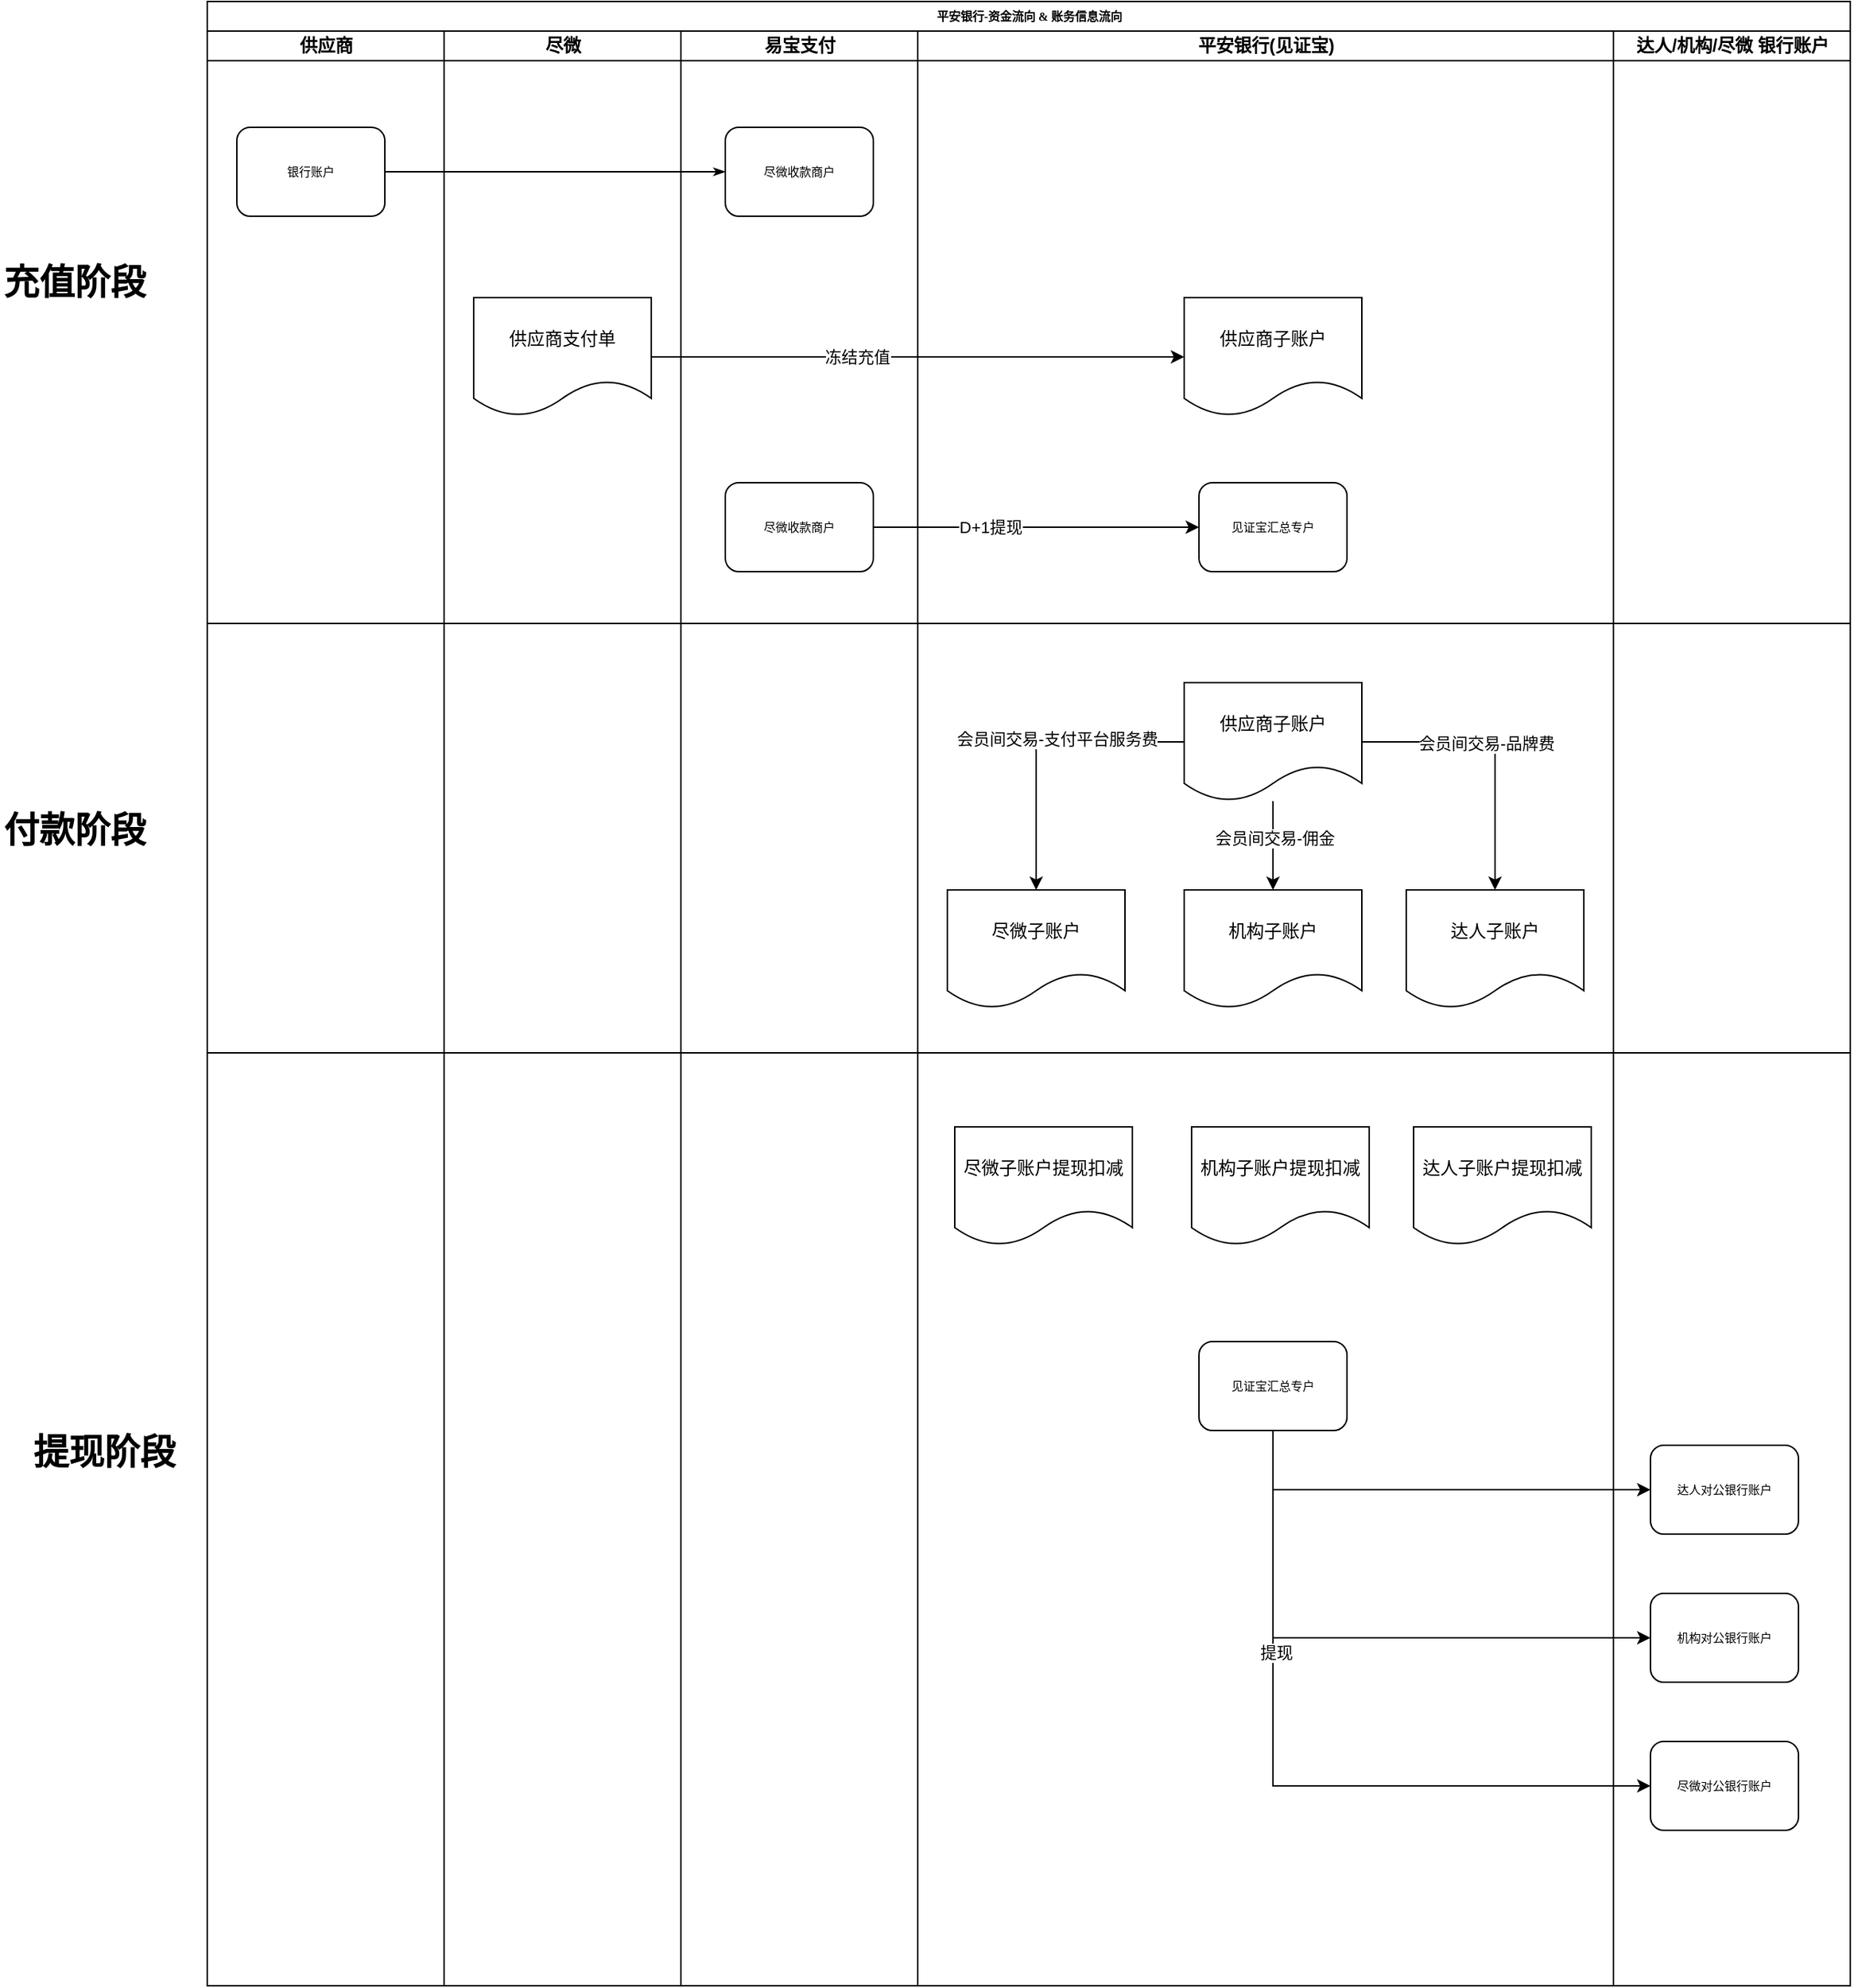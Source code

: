 <mxfile version="15.9.6" type="github">
  <diagram name="Page-1" id="74e2e168-ea6b-b213-b513-2b3c1d86103e">
    <mxGraphModel dx="2526" dy="794" grid="1" gridSize="10" guides="1" tooltips="1" connect="1" arrows="1" fold="1" page="1" pageScale="1" pageWidth="1100" pageHeight="850" background="none" math="0" shadow="0">
      <root>
        <mxCell id="0" />
        <mxCell id="1" parent="0" />
        <mxCell id="77e6c97f196da883-1" value="平安银行-资金流向 &amp;amp; 账务信息流向" style="swimlane;html=1;childLayout=stackLayout;startSize=20;rounded=0;shadow=0;labelBackgroundColor=none;strokeWidth=1;fontFamily=Verdana;fontSize=8;align=center;" parent="1" vertex="1">
          <mxGeometry x="70" y="40" width="1110" height="1340" as="geometry" />
        </mxCell>
        <mxCell id="77e6c97f196da883-2" value="供应商" style="swimlane;html=1;startSize=20;" parent="77e6c97f196da883-1" vertex="1">
          <mxGeometry y="20" width="160" height="1320" as="geometry" />
        </mxCell>
        <mxCell id="77e6c97f196da883-8" value="银行账户" style="rounded=1;whiteSpace=wrap;html=1;shadow=0;labelBackgroundColor=none;strokeWidth=1;fontFamily=Verdana;fontSize=8;align=center;" parent="77e6c97f196da883-2" vertex="1">
          <mxGeometry x="20" y="65" width="100" height="60" as="geometry" />
        </mxCell>
        <mxCell id="sRZQtEzKt_-hk_8WQD4q-59" value="" style="endArrow=none;html=1;rounded=0;" edge="1" parent="77e6c97f196da883-2">
          <mxGeometry width="50" height="50" relative="1" as="geometry">
            <mxPoint y="690" as="sourcePoint" />
            <mxPoint x="1110" y="690" as="targetPoint" />
          </mxGeometry>
        </mxCell>
        <mxCell id="77e6c97f196da883-26" style="edgeStyle=orthogonalEdgeStyle;rounded=1;html=1;labelBackgroundColor=none;startArrow=none;startFill=0;startSize=5;endArrow=classicThin;endFill=1;endSize=5;jettySize=auto;orthogonalLoop=1;strokeWidth=1;fontFamily=Verdana;fontSize=8" parent="77e6c97f196da883-1" source="77e6c97f196da883-8" target="77e6c97f196da883-11" edge="1">
          <mxGeometry relative="1" as="geometry" />
        </mxCell>
        <mxCell id="77e6c97f196da883-3" value="尽微" style="swimlane;html=1;startSize=20;" parent="77e6c97f196da883-1" vertex="1">
          <mxGeometry x="160" y="20" width="160" height="1320" as="geometry" />
        </mxCell>
        <mxCell id="sRZQtEzKt_-hk_8WQD4q-1" value="供应商支付单" style="shape=document;whiteSpace=wrap;html=1;boundedLbl=1;" vertex="1" parent="77e6c97f196da883-3">
          <mxGeometry x="20" y="180" width="120" height="80" as="geometry" />
        </mxCell>
        <mxCell id="sRZQtEzKt_-hk_8WQD4q-57" value="" style="endArrow=none;html=1;rounded=0;" edge="1" parent="77e6c97f196da883-3">
          <mxGeometry width="50" height="50" relative="1" as="geometry">
            <mxPoint x="-160" y="400" as="sourcePoint" />
            <mxPoint x="950" y="400" as="targetPoint" />
          </mxGeometry>
        </mxCell>
        <mxCell id="77e6c97f196da883-4" value="易宝支付" style="swimlane;html=1;startSize=20;" parent="77e6c97f196da883-1" vertex="1">
          <mxGeometry x="320" y="20" width="160" height="1320" as="geometry" />
        </mxCell>
        <mxCell id="77e6c97f196da883-11" value="尽微收款商户" style="rounded=1;whiteSpace=wrap;html=1;shadow=0;labelBackgroundColor=none;strokeWidth=1;fontFamily=Verdana;fontSize=8;align=center;" parent="77e6c97f196da883-4" vertex="1">
          <mxGeometry x="30" y="65" width="100" height="60" as="geometry" />
        </mxCell>
        <mxCell id="sRZQtEzKt_-hk_8WQD4q-6" value="尽微收款商户" style="rounded=1;whiteSpace=wrap;html=1;shadow=0;labelBackgroundColor=none;strokeWidth=1;fontFamily=Verdana;fontSize=8;align=center;" vertex="1" parent="77e6c97f196da883-4">
          <mxGeometry x="30" y="305" width="100" height="60" as="geometry" />
        </mxCell>
        <mxCell id="77e6c97f196da883-5" value="平安银行(见证宝)" style="swimlane;html=1;startSize=20;" parent="77e6c97f196da883-1" vertex="1">
          <mxGeometry x="480" y="20" width="470" height="1320" as="geometry" />
        </mxCell>
        <mxCell id="sRZQtEzKt_-hk_8WQD4q-2" value="供应商子账户" style="shape=document;whiteSpace=wrap;html=1;boundedLbl=1;" vertex="1" parent="77e6c97f196da883-5">
          <mxGeometry x="180" y="180" width="120" height="80" as="geometry" />
        </mxCell>
        <mxCell id="sRZQtEzKt_-hk_8WQD4q-8" value="见证宝汇总专户" style="rounded=1;whiteSpace=wrap;html=1;shadow=0;labelBackgroundColor=none;strokeWidth=1;fontFamily=Verdana;fontSize=8;align=center;" vertex="1" parent="77e6c97f196da883-5">
          <mxGeometry x="190" y="305" width="100" height="60" as="geometry" />
        </mxCell>
        <mxCell id="sRZQtEzKt_-hk_8WQD4q-16" style="edgeStyle=orthogonalEdgeStyle;rounded=0;orthogonalLoop=1;jettySize=auto;html=1;entryX=0.5;entryY=0;entryDx=0;entryDy=0;" edge="1" parent="77e6c97f196da883-5" source="sRZQtEzKt_-hk_8WQD4q-12" target="sRZQtEzKt_-hk_8WQD4q-13">
          <mxGeometry relative="1" as="geometry" />
        </mxCell>
        <mxCell id="sRZQtEzKt_-hk_8WQD4q-19" value="会员间交易-支付平台服务费" style="edgeLabel;html=1;align=center;verticalAlign=middle;resizable=0;points=[];" vertex="1" connectable="0" parent="sRZQtEzKt_-hk_8WQD4q-16">
          <mxGeometry x="-0.14" y="-2" relative="1" as="geometry">
            <mxPoint as="offset" />
          </mxGeometry>
        </mxCell>
        <mxCell id="sRZQtEzKt_-hk_8WQD4q-17" style="edgeStyle=orthogonalEdgeStyle;rounded=0;orthogonalLoop=1;jettySize=auto;html=1;entryX=0.5;entryY=0;entryDx=0;entryDy=0;" edge="1" parent="77e6c97f196da883-5" source="sRZQtEzKt_-hk_8WQD4q-12" target="sRZQtEzKt_-hk_8WQD4q-14">
          <mxGeometry relative="1" as="geometry" />
        </mxCell>
        <mxCell id="sRZQtEzKt_-hk_8WQD4q-20" value="会员间交易-佣金" style="edgeLabel;html=1;align=center;verticalAlign=middle;resizable=0;points=[];" vertex="1" connectable="0" parent="sRZQtEzKt_-hk_8WQD4q-17">
          <mxGeometry x="-0.167" y="1" relative="1" as="geometry">
            <mxPoint as="offset" />
          </mxGeometry>
        </mxCell>
        <mxCell id="sRZQtEzKt_-hk_8WQD4q-18" style="edgeStyle=orthogonalEdgeStyle;rounded=0;orthogonalLoop=1;jettySize=auto;html=1;entryX=0.5;entryY=0;entryDx=0;entryDy=0;" edge="1" parent="77e6c97f196da883-5" source="sRZQtEzKt_-hk_8WQD4q-12" target="sRZQtEzKt_-hk_8WQD4q-15">
          <mxGeometry relative="1" as="geometry" />
        </mxCell>
        <mxCell id="sRZQtEzKt_-hk_8WQD4q-21" value="会员间交易-品牌费" style="edgeLabel;html=1;align=center;verticalAlign=middle;resizable=0;points=[];" vertex="1" connectable="0" parent="sRZQtEzKt_-hk_8WQD4q-18">
          <mxGeometry x="-0.116" y="-1" relative="1" as="geometry">
            <mxPoint as="offset" />
          </mxGeometry>
        </mxCell>
        <mxCell id="sRZQtEzKt_-hk_8WQD4q-12" value="供应商子账户" style="shape=document;whiteSpace=wrap;html=1;boundedLbl=1;" vertex="1" parent="77e6c97f196da883-5">
          <mxGeometry x="180" y="440" width="120" height="80" as="geometry" />
        </mxCell>
        <mxCell id="sRZQtEzKt_-hk_8WQD4q-13" value="尽微子账户" style="shape=document;whiteSpace=wrap;html=1;boundedLbl=1;" vertex="1" parent="77e6c97f196da883-5">
          <mxGeometry x="20" y="580" width="120" height="80" as="geometry" />
        </mxCell>
        <mxCell id="sRZQtEzKt_-hk_8WQD4q-14" value="机构子账户" style="shape=document;whiteSpace=wrap;html=1;boundedLbl=1;" vertex="1" parent="77e6c97f196da883-5">
          <mxGeometry x="180" y="580" width="120" height="80" as="geometry" />
        </mxCell>
        <mxCell id="sRZQtEzKt_-hk_8WQD4q-15" value="达人子账户" style="shape=document;whiteSpace=wrap;html=1;boundedLbl=1;" vertex="1" parent="77e6c97f196da883-5">
          <mxGeometry x="330" y="580" width="120" height="80" as="geometry" />
        </mxCell>
        <mxCell id="sRZQtEzKt_-hk_8WQD4q-35" value="见证宝汇总专户" style="rounded=1;whiteSpace=wrap;html=1;shadow=0;labelBackgroundColor=none;strokeWidth=1;fontFamily=Verdana;fontSize=8;align=center;" vertex="1" parent="77e6c97f196da883-5">
          <mxGeometry x="190" y="885" width="100" height="60" as="geometry" />
        </mxCell>
        <mxCell id="sRZQtEzKt_-hk_8WQD4q-49" value="尽微子账户提现扣减" style="shape=document;whiteSpace=wrap;html=1;boundedLbl=1;" vertex="1" parent="77e6c97f196da883-5">
          <mxGeometry x="25" y="740" width="120" height="80" as="geometry" />
        </mxCell>
        <mxCell id="sRZQtEzKt_-hk_8WQD4q-50" value="机构子账户提现扣减" style="shape=document;whiteSpace=wrap;html=1;boundedLbl=1;" vertex="1" parent="77e6c97f196da883-5">
          <mxGeometry x="185" y="740" width="120" height="80" as="geometry" />
        </mxCell>
        <mxCell id="sRZQtEzKt_-hk_8WQD4q-51" value="达人子账户提现扣减" style="shape=document;whiteSpace=wrap;html=1;boundedLbl=1;" vertex="1" parent="77e6c97f196da883-5">
          <mxGeometry x="335" y="740" width="120" height="80" as="geometry" />
        </mxCell>
        <mxCell id="sRZQtEzKt_-hk_8WQD4q-9" style="edgeStyle=orthogonalEdgeStyle;rounded=0;orthogonalLoop=1;jettySize=auto;html=1;entryX=0;entryY=0.5;entryDx=0;entryDy=0;" edge="1" parent="77e6c97f196da883-1" source="sRZQtEzKt_-hk_8WQD4q-6" target="sRZQtEzKt_-hk_8WQD4q-8">
          <mxGeometry relative="1" as="geometry" />
        </mxCell>
        <mxCell id="sRZQtEzKt_-hk_8WQD4q-10" value="D+1提现" style="edgeLabel;html=1;align=center;verticalAlign=middle;resizable=0;points=[];" vertex="1" connectable="0" parent="sRZQtEzKt_-hk_8WQD4q-9">
          <mxGeometry x="-0.286" relative="1" as="geometry">
            <mxPoint as="offset" />
          </mxGeometry>
        </mxCell>
        <mxCell id="77e6c97f196da883-6" value="达人/机构/尽微 银行账户" style="swimlane;html=1;startSize=20;" parent="77e6c97f196da883-1" vertex="1">
          <mxGeometry x="950" y="20" width="160" height="1320" as="geometry" />
        </mxCell>
        <mxCell id="sRZQtEzKt_-hk_8WQD4q-36" value="达人对公银行账户" style="rounded=1;whiteSpace=wrap;html=1;shadow=0;labelBackgroundColor=none;strokeWidth=1;fontFamily=Verdana;fontSize=8;align=center;" vertex="1" parent="77e6c97f196da883-6">
          <mxGeometry x="25" y="955" width="100" height="60" as="geometry" />
        </mxCell>
        <mxCell id="sRZQtEzKt_-hk_8WQD4q-37" value="机构对公银行账户" style="rounded=1;whiteSpace=wrap;html=1;shadow=0;labelBackgroundColor=none;strokeWidth=1;fontFamily=Verdana;fontSize=8;align=center;" vertex="1" parent="77e6c97f196da883-6">
          <mxGeometry x="25" y="1055" width="100" height="60" as="geometry" />
        </mxCell>
        <mxCell id="sRZQtEzKt_-hk_8WQD4q-38" value="尽微对公银行账户" style="rounded=1;whiteSpace=wrap;html=1;shadow=0;labelBackgroundColor=none;strokeWidth=1;fontFamily=Verdana;fontSize=8;align=center;" vertex="1" parent="77e6c97f196da883-6">
          <mxGeometry x="25" y="1155" width="100" height="60" as="geometry" />
        </mxCell>
        <mxCell id="sRZQtEzKt_-hk_8WQD4q-3" style="edgeStyle=orthogonalEdgeStyle;rounded=0;orthogonalLoop=1;jettySize=auto;html=1;" edge="1" parent="77e6c97f196da883-1" source="sRZQtEzKt_-hk_8WQD4q-1" target="sRZQtEzKt_-hk_8WQD4q-2">
          <mxGeometry relative="1" as="geometry" />
        </mxCell>
        <mxCell id="sRZQtEzKt_-hk_8WQD4q-4" value="冻结充值" style="edgeLabel;html=1;align=center;verticalAlign=middle;resizable=0;points=[];" vertex="1" connectable="0" parent="sRZQtEzKt_-hk_8WQD4q-3">
          <mxGeometry x="-0.229" relative="1" as="geometry">
            <mxPoint as="offset" />
          </mxGeometry>
        </mxCell>
        <mxCell id="sRZQtEzKt_-hk_8WQD4q-39" style="edgeStyle=orthogonalEdgeStyle;rounded=0;orthogonalLoop=1;jettySize=auto;html=1;entryX=0;entryY=0.5;entryDx=0;entryDy=0;exitX=0.5;exitY=1;exitDx=0;exitDy=0;" edge="1" parent="77e6c97f196da883-1" source="sRZQtEzKt_-hk_8WQD4q-35" target="sRZQtEzKt_-hk_8WQD4q-36">
          <mxGeometry relative="1" as="geometry" />
        </mxCell>
        <mxCell id="sRZQtEzKt_-hk_8WQD4q-40" style="edgeStyle=orthogonalEdgeStyle;rounded=0;orthogonalLoop=1;jettySize=auto;html=1;entryX=0;entryY=0.5;entryDx=0;entryDy=0;exitX=0.5;exitY=1;exitDx=0;exitDy=0;" edge="1" parent="77e6c97f196da883-1" source="sRZQtEzKt_-hk_8WQD4q-35" target="sRZQtEzKt_-hk_8WQD4q-37">
          <mxGeometry relative="1" as="geometry" />
        </mxCell>
        <mxCell id="sRZQtEzKt_-hk_8WQD4q-41" style="edgeStyle=orthogonalEdgeStyle;rounded=0;orthogonalLoop=1;jettySize=auto;html=1;entryX=0;entryY=0.5;entryDx=0;entryDy=0;exitX=0.5;exitY=1;exitDx=0;exitDy=0;" edge="1" parent="77e6c97f196da883-1" source="sRZQtEzKt_-hk_8WQD4q-35" target="sRZQtEzKt_-hk_8WQD4q-38">
          <mxGeometry relative="1" as="geometry" />
        </mxCell>
        <mxCell id="sRZQtEzKt_-hk_8WQD4q-42" value="提现" style="edgeLabel;html=1;align=center;verticalAlign=middle;resizable=0;points=[];" vertex="1" connectable="0" parent="sRZQtEzKt_-hk_8WQD4q-41">
          <mxGeometry x="-0.394" y="2" relative="1" as="geometry">
            <mxPoint as="offset" />
          </mxGeometry>
        </mxCell>
        <mxCell id="sRZQtEzKt_-hk_8WQD4q-60" value="充值阶段" style="text;strokeColor=none;fillColor=none;html=1;fontSize=24;fontStyle=1;verticalAlign=middle;align=center;" vertex="1" parent="1">
          <mxGeometry x="-70" y="210" width="100" height="40" as="geometry" />
        </mxCell>
        <mxCell id="sRZQtEzKt_-hk_8WQD4q-61" value="付款阶段" style="text;strokeColor=none;fillColor=none;html=1;fontSize=24;fontStyle=1;verticalAlign=middle;align=center;" vertex="1" parent="1">
          <mxGeometry x="-70" y="580" width="100" height="40" as="geometry" />
        </mxCell>
        <mxCell id="sRZQtEzKt_-hk_8WQD4q-62" value="提现阶段" style="text;strokeColor=none;fillColor=none;html=1;fontSize=24;fontStyle=1;verticalAlign=middle;align=center;" vertex="1" parent="1">
          <mxGeometry x="-50" y="1000" width="100" height="40" as="geometry" />
        </mxCell>
      </root>
    </mxGraphModel>
  </diagram>
</mxfile>
